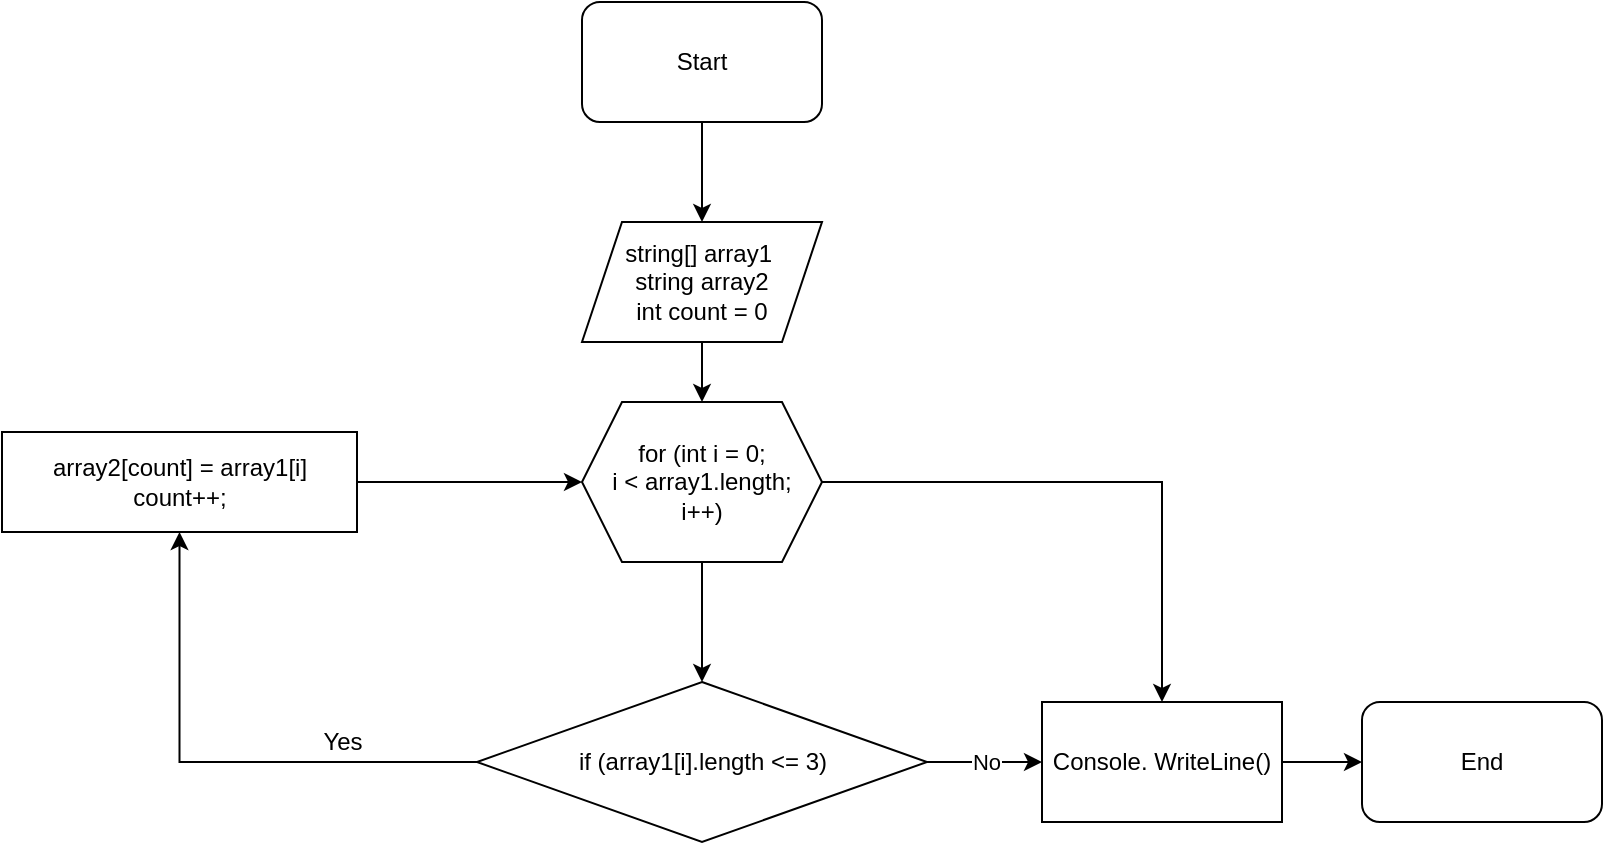 <mxfile version="20.2.3" type="device"><diagram id="6YwQQIW8eCQRHDkm4CSs" name="DZ"><mxGraphModel dx="868" dy="553" grid="1" gridSize="10" guides="1" tooltips="1" connect="1" arrows="1" fold="1" page="1" pageScale="1" pageWidth="827" pageHeight="1169" math="0" shadow="0"><root><mxCell id="0"/><mxCell id="1" parent="0"/><mxCell id="DnkCzbvQFBXvj7n7dTfT-9" value="" style="edgeStyle=orthogonalEdgeStyle;rounded=0;orthogonalLoop=1;jettySize=auto;html=1;" parent="1" source="DnkCzbvQFBXvj7n7dTfT-1" target="DnkCzbvQFBXvj7n7dTfT-2" edge="1"><mxGeometry relative="1" as="geometry"/></mxCell><mxCell id="DnkCzbvQFBXvj7n7dTfT-1" value="Start" style="rounded=1;whiteSpace=wrap;html=1;" parent="1" vertex="1"><mxGeometry x="330" y="10" width="120" height="60" as="geometry"/></mxCell><mxCell id="DnkCzbvQFBXvj7n7dTfT-8" value="" style="edgeStyle=orthogonalEdgeStyle;rounded=0;orthogonalLoop=1;jettySize=auto;html=1;" parent="1" source="DnkCzbvQFBXvj7n7dTfT-2" target="DnkCzbvQFBXvj7n7dTfT-3" edge="1"><mxGeometry relative="1" as="geometry"/></mxCell><mxCell id="DnkCzbvQFBXvj7n7dTfT-2" value="string[] array1&amp;nbsp;&lt;br&gt;string array2&lt;br&gt;int count = 0" style="shape=parallelogram;perimeter=parallelogramPerimeter;whiteSpace=wrap;html=1;fixedSize=1;" parent="1" vertex="1"><mxGeometry x="330" y="120" width="120" height="60" as="geometry"/></mxCell><mxCell id="DnkCzbvQFBXvj7n7dTfT-7" value="" style="edgeStyle=orthogonalEdgeStyle;rounded=0;orthogonalLoop=1;jettySize=auto;html=1;" parent="1" source="DnkCzbvQFBXvj7n7dTfT-3" target="DnkCzbvQFBXvj7n7dTfT-4" edge="1"><mxGeometry relative="1" as="geometry"/></mxCell><mxCell id="8I6pLphEki-oNo7rG6uK-6" style="edgeStyle=orthogonalEdgeStyle;rounded=0;orthogonalLoop=1;jettySize=auto;html=1;entryX=0.5;entryY=0;entryDx=0;entryDy=0;" parent="1" source="DnkCzbvQFBXvj7n7dTfT-3" target="8I6pLphEki-oNo7rG6uK-2" edge="1"><mxGeometry relative="1" as="geometry"/></mxCell><mxCell id="DnkCzbvQFBXvj7n7dTfT-3" value="for (int i = 0;&lt;br&gt;i &amp;lt; array1.length;&lt;br&gt;i++)" style="shape=hexagon;perimeter=hexagonPerimeter2;whiteSpace=wrap;html=1;fixedSize=1;" parent="1" vertex="1"><mxGeometry x="330" y="210" width="120" height="80" as="geometry"/></mxCell><mxCell id="B7fp_Nzf1htRCQnwWERk-2" value="" style="edgeStyle=orthogonalEdgeStyle;rounded=0;orthogonalLoop=1;jettySize=auto;html=1;" parent="1" source="DnkCzbvQFBXvj7n7dTfT-4" target="DnkCzbvQFBXvj7n7dTfT-5" edge="1"><mxGeometry relative="1" as="geometry"/></mxCell><mxCell id="8I6pLphEki-oNo7rG6uK-3" value="No" style="edgeStyle=orthogonalEdgeStyle;rounded=0;orthogonalLoop=1;jettySize=auto;html=1;" parent="1" source="DnkCzbvQFBXvj7n7dTfT-4" target="8I6pLphEki-oNo7rG6uK-2" edge="1"><mxGeometry relative="1" as="geometry"/></mxCell><mxCell id="DnkCzbvQFBXvj7n7dTfT-4" value="if (array1[i].length &amp;lt;= 3)" style="rhombus;whiteSpace=wrap;html=1;" parent="1" vertex="1"><mxGeometry x="277.5" y="350" width="225" height="80" as="geometry"/></mxCell><mxCell id="DnkCzbvQFBXvj7n7dTfT-17" value="" style="edgeStyle=orthogonalEdgeStyle;rounded=0;orthogonalLoop=1;jettySize=auto;html=1;" parent="1" source="DnkCzbvQFBXvj7n7dTfT-5" target="DnkCzbvQFBXvj7n7dTfT-3" edge="1"><mxGeometry relative="1" as="geometry"/></mxCell><mxCell id="DnkCzbvQFBXvj7n7dTfT-5" value="array2[count] = array1[i]&lt;br&gt;count++;" style="whiteSpace=wrap;html=1;" parent="1" vertex="1"><mxGeometry x="40" y="225" width="177.5" height="50" as="geometry"/></mxCell><mxCell id="B7fp_Nzf1htRCQnwWERk-6" value="Yes" style="text;html=1;align=center;verticalAlign=middle;resizable=0;points=[];autosize=1;strokeColor=none;fillColor=none;" parent="1" vertex="1"><mxGeometry x="190" y="370" width="40" height="20" as="geometry"/></mxCell><mxCell id="8I6pLphEki-oNo7rG6uK-5" value="" style="edgeStyle=orthogonalEdgeStyle;rounded=0;orthogonalLoop=1;jettySize=auto;html=1;" parent="1" source="8I6pLphEki-oNo7rG6uK-2" target="8I6pLphEki-oNo7rG6uK-4" edge="1"><mxGeometry relative="1" as="geometry"/></mxCell><mxCell id="8I6pLphEki-oNo7rG6uK-2" value="Console. WriteLine()" style="whiteSpace=wrap;html=1;" parent="1" vertex="1"><mxGeometry x="560" y="360" width="120" height="60" as="geometry"/></mxCell><mxCell id="8I6pLphEki-oNo7rG6uK-4" value="End" style="rounded=1;whiteSpace=wrap;html=1;" parent="1" vertex="1"><mxGeometry x="720" y="360" width="120" height="60" as="geometry"/></mxCell></root></mxGraphModel></diagram></mxfile>